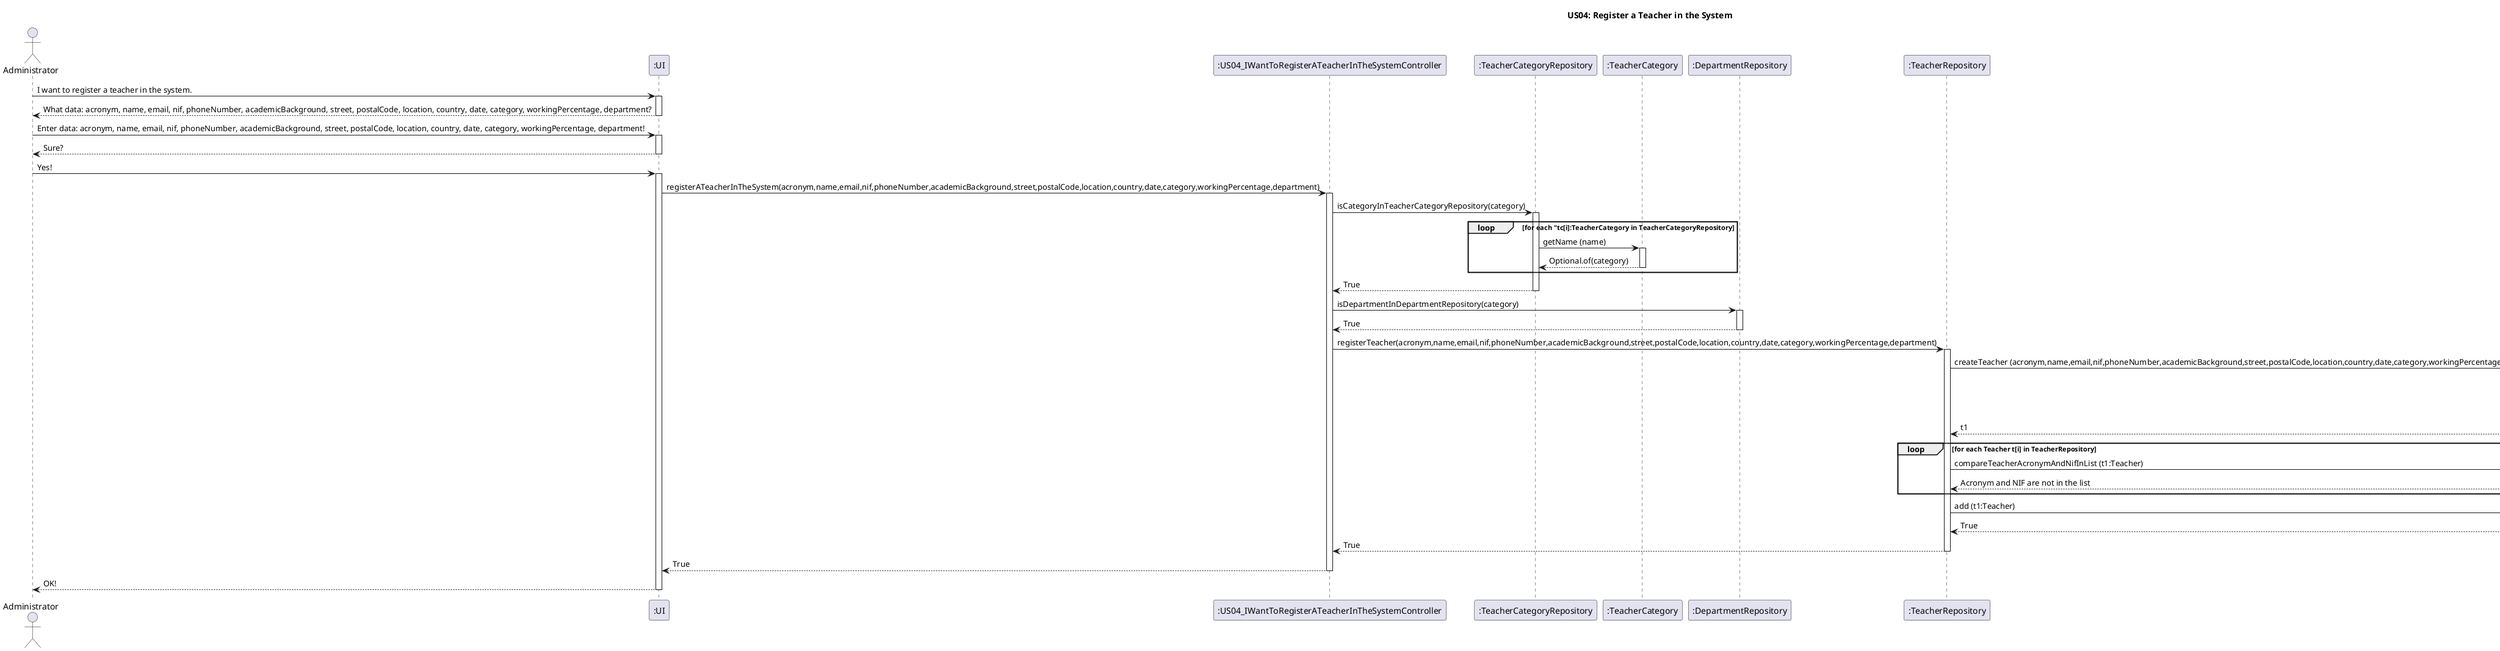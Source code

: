 @startuml

title US04: Register a Teacher in the System

actor Administrator
participant ":UI" as UI
participant ":US04_IWantToRegisterATeacherInTheSystemController" as Controller
participant ":TeacherCategoryRepository" as TeacherCategoryRepository
participant ":TeacherCategory" as TeacherCategory
participant ":DepartmentRepository" as DepartmentRepository
participant ":TeacherRepository" as TeacherRepository
participant ":TeacherFactoryInterface" as TeacherFactory
participant "t1:Teacher" as Teacher
participant ":TeacherList" as TeacherI

Administrator -> UI : I want to register a teacher in the system.
activate UI
UI --> Administrator: What data: acronym, name, email, nif, phoneNumber, academicBackground, street, postalCode, location, country, date, category, workingPercentage, department?
deactivate UI
Administrator -> UI: Enter data: acronym, name, email, nif, phoneNumber, academicBackground, street, postalCode, location, country, date, category, workingPercentage, department!
activate UI
UI --> Administrator : Sure?
deactivate UI
Administrator -> UI: Yes!
activate UI
UI -> Controller : registerATeacherInTheSystem(acronym,name,email,nif,phoneNumber,academicBackground,street,postalCode,location,country,date,category,workingPercentage,department)
activate Controller
Controller -> TeacherCategoryRepository : isCategoryInTeacherCategoryRepository(category)
activate TeacherCategoryRepository
loop for each "tc[i]:TeacherCategory in TeacherCategoryRepository
TeacherCategoryRepository -> TeacherCategory: getName (name)
activate TeacherCategory
TeacherCategory --> TeacherCategoryRepository: Optional.of(category)
deactivate TeacherCategory
end
TeacherCategoryRepository --> Controller : True
deactivate TeacherCategoryRepository
Controller -> DepartmentRepository : isDepartmentInDepartmentRepository(category)
activate DepartmentRepository
DepartmentRepository -->Controller : True
deactivate DepartmentRepository
Controller -> TeacherRepository: registerTeacher(acronym,name,email,nif,phoneNumber,academicBackground,street,postalCode,location,country,date,category,workingPercentage,department)
activate TeacherRepository

TeacherRepository -> TeacherFactory: createTeacher (acronym,name,email,nif,phoneNumber,academicBackground,street,postalCode,location,country,date,category,workingPercentage,department)
activate TeacherFactory
TeacherFactory -> Teacher **: createTeacher (acronym,name,email,nif,phoneNumber,academicBackground,street,postalCode,location,country,date,category,workingPercentage,department)
activate Teacher
Teacher --> TeacherFactory: t1
deactivate Teacher
TeacherFactory --> TeacherRepository: t1
deactivate TeacherFactory
loop for each Teacher t[i] in TeacherRepository
TeacherRepository -> TeacherI: compareTeacherAcronymAndNifInList (t1:Teacher)
activate TeacherI
TeacherI --> TeacherRepository: Acronym and NIF are not in the list
deactivate TeacherI
end
TeacherRepository -> TeacherI: add (t1:Teacher)
activate TeacherI
TeacherI --> TeacherRepository: True
deactivate TeacherI
TeacherRepository --> Controller : True
deactivate TeacherRepository
Controller --> UI : True
deactivate Controller
UI -->Administrator : OK!
deactivate UI
@enduml

